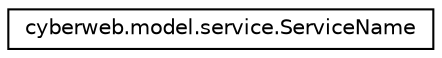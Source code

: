 digraph G
{
  edge [fontname="Helvetica",fontsize="10",labelfontname="Helvetica",labelfontsize="10"];
  node [fontname="Helvetica",fontsize="10",shape=record];
  rankdir="LR";
  Node1 [label="cyberweb.model.service.ServiceName",height=0.2,width=0.4,color="black", fillcolor="white", style="filled",URL="$classcyberweb_1_1model_1_1service_1_1_service_name.html"];
}

